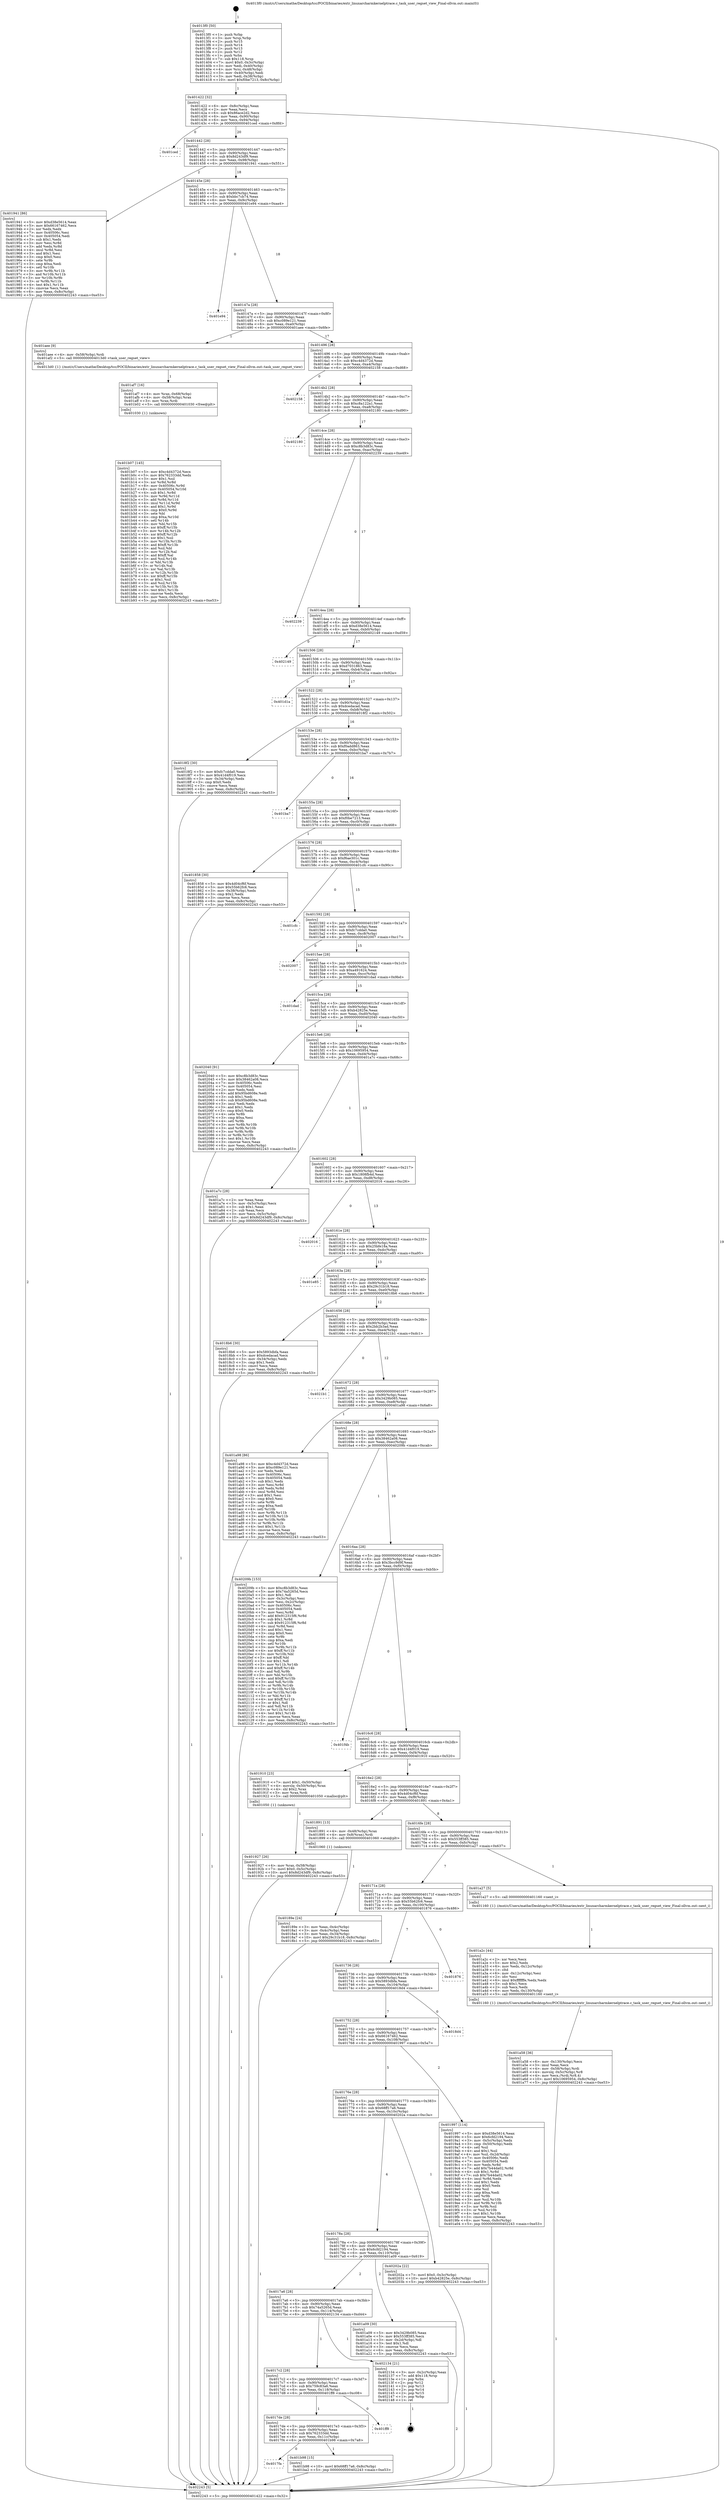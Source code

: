 digraph "0x4013f0" {
  label = "0x4013f0 (/mnt/c/Users/mathe/Desktop/tcc/POCII/binaries/extr_linuxarcharmkernelptrace.c_task_user_regset_view_Final-ollvm.out::main(0))"
  labelloc = "t"
  node[shape=record]

  Entry [label="",width=0.3,height=0.3,shape=circle,fillcolor=black,style=filled]
  "0x401422" [label="{
     0x401422 [32]\l
     | [instrs]\l
     &nbsp;&nbsp;0x401422 \<+6\>: mov -0x8c(%rbp),%eax\l
     &nbsp;&nbsp;0x401428 \<+2\>: mov %eax,%ecx\l
     &nbsp;&nbsp;0x40142a \<+6\>: sub $0x86ace2d2,%ecx\l
     &nbsp;&nbsp;0x401430 \<+6\>: mov %eax,-0x90(%rbp)\l
     &nbsp;&nbsp;0x401436 \<+6\>: mov %ecx,-0x94(%rbp)\l
     &nbsp;&nbsp;0x40143c \<+6\>: je 0000000000401ced \<main+0x8fd\>\l
  }"]
  "0x401ced" [label="{
     0x401ced\l
  }", style=dashed]
  "0x401442" [label="{
     0x401442 [28]\l
     | [instrs]\l
     &nbsp;&nbsp;0x401442 \<+5\>: jmp 0000000000401447 \<main+0x57\>\l
     &nbsp;&nbsp;0x401447 \<+6\>: mov -0x90(%rbp),%eax\l
     &nbsp;&nbsp;0x40144d \<+5\>: sub $0x8d243df9,%eax\l
     &nbsp;&nbsp;0x401452 \<+6\>: mov %eax,-0x98(%rbp)\l
     &nbsp;&nbsp;0x401458 \<+6\>: je 0000000000401941 \<main+0x551\>\l
  }"]
  Exit [label="",width=0.3,height=0.3,shape=circle,fillcolor=black,style=filled,peripheries=2]
  "0x401941" [label="{
     0x401941 [86]\l
     | [instrs]\l
     &nbsp;&nbsp;0x401941 \<+5\>: mov $0xd38e5614,%eax\l
     &nbsp;&nbsp;0x401946 \<+5\>: mov $0x66167462,%ecx\l
     &nbsp;&nbsp;0x40194b \<+2\>: xor %edx,%edx\l
     &nbsp;&nbsp;0x40194d \<+7\>: mov 0x40506c,%esi\l
     &nbsp;&nbsp;0x401954 \<+7\>: mov 0x405054,%edi\l
     &nbsp;&nbsp;0x40195b \<+3\>: sub $0x1,%edx\l
     &nbsp;&nbsp;0x40195e \<+3\>: mov %esi,%r8d\l
     &nbsp;&nbsp;0x401961 \<+3\>: add %edx,%r8d\l
     &nbsp;&nbsp;0x401964 \<+4\>: imul %r8d,%esi\l
     &nbsp;&nbsp;0x401968 \<+3\>: and $0x1,%esi\l
     &nbsp;&nbsp;0x40196b \<+3\>: cmp $0x0,%esi\l
     &nbsp;&nbsp;0x40196e \<+4\>: sete %r9b\l
     &nbsp;&nbsp;0x401972 \<+3\>: cmp $0xa,%edi\l
     &nbsp;&nbsp;0x401975 \<+4\>: setl %r10b\l
     &nbsp;&nbsp;0x401979 \<+3\>: mov %r9b,%r11b\l
     &nbsp;&nbsp;0x40197c \<+3\>: and %r10b,%r11b\l
     &nbsp;&nbsp;0x40197f \<+3\>: xor %r10b,%r9b\l
     &nbsp;&nbsp;0x401982 \<+3\>: or %r9b,%r11b\l
     &nbsp;&nbsp;0x401985 \<+4\>: test $0x1,%r11b\l
     &nbsp;&nbsp;0x401989 \<+3\>: cmovne %ecx,%eax\l
     &nbsp;&nbsp;0x40198c \<+6\>: mov %eax,-0x8c(%rbp)\l
     &nbsp;&nbsp;0x401992 \<+5\>: jmp 0000000000402243 \<main+0xe53\>\l
  }"]
  "0x40145e" [label="{
     0x40145e [28]\l
     | [instrs]\l
     &nbsp;&nbsp;0x40145e \<+5\>: jmp 0000000000401463 \<main+0x73\>\l
     &nbsp;&nbsp;0x401463 \<+6\>: mov -0x90(%rbp),%eax\l
     &nbsp;&nbsp;0x401469 \<+5\>: sub $0xbbc7cb74,%eax\l
     &nbsp;&nbsp;0x40146e \<+6\>: mov %eax,-0x9c(%rbp)\l
     &nbsp;&nbsp;0x401474 \<+6\>: je 0000000000401e94 \<main+0xaa4\>\l
  }"]
  "0x4017fa" [label="{
     0x4017fa\l
  }", style=dashed]
  "0x401e94" [label="{
     0x401e94\l
  }", style=dashed]
  "0x40147a" [label="{
     0x40147a [28]\l
     | [instrs]\l
     &nbsp;&nbsp;0x40147a \<+5\>: jmp 000000000040147f \<main+0x8f\>\l
     &nbsp;&nbsp;0x40147f \<+6\>: mov -0x90(%rbp),%eax\l
     &nbsp;&nbsp;0x401485 \<+5\>: sub $0xc089e121,%eax\l
     &nbsp;&nbsp;0x40148a \<+6\>: mov %eax,-0xa0(%rbp)\l
     &nbsp;&nbsp;0x401490 \<+6\>: je 0000000000401aee \<main+0x6fe\>\l
  }"]
  "0x401b98" [label="{
     0x401b98 [15]\l
     | [instrs]\l
     &nbsp;&nbsp;0x401b98 \<+10\>: movl $0x68ff17a6,-0x8c(%rbp)\l
     &nbsp;&nbsp;0x401ba2 \<+5\>: jmp 0000000000402243 \<main+0xe53\>\l
  }"]
  "0x401aee" [label="{
     0x401aee [9]\l
     | [instrs]\l
     &nbsp;&nbsp;0x401aee \<+4\>: mov -0x58(%rbp),%rdi\l
     &nbsp;&nbsp;0x401af2 \<+5\>: call 00000000004013d0 \<task_user_regset_view\>\l
     | [calls]\l
     &nbsp;&nbsp;0x4013d0 \{1\} (/mnt/c/Users/mathe/Desktop/tcc/POCII/binaries/extr_linuxarcharmkernelptrace.c_task_user_regset_view_Final-ollvm.out::task_user_regset_view)\l
  }"]
  "0x401496" [label="{
     0x401496 [28]\l
     | [instrs]\l
     &nbsp;&nbsp;0x401496 \<+5\>: jmp 000000000040149b \<main+0xab\>\l
     &nbsp;&nbsp;0x40149b \<+6\>: mov -0x90(%rbp),%eax\l
     &nbsp;&nbsp;0x4014a1 \<+5\>: sub $0xc4d4372d,%eax\l
     &nbsp;&nbsp;0x4014a6 \<+6\>: mov %eax,-0xa4(%rbp)\l
     &nbsp;&nbsp;0x4014ac \<+6\>: je 0000000000402158 \<main+0xd68\>\l
  }"]
  "0x4017de" [label="{
     0x4017de [28]\l
     | [instrs]\l
     &nbsp;&nbsp;0x4017de \<+5\>: jmp 00000000004017e3 \<main+0x3f3\>\l
     &nbsp;&nbsp;0x4017e3 \<+6\>: mov -0x90(%rbp),%eax\l
     &nbsp;&nbsp;0x4017e9 \<+5\>: sub $0x762333dd,%eax\l
     &nbsp;&nbsp;0x4017ee \<+6\>: mov %eax,-0x11c(%rbp)\l
     &nbsp;&nbsp;0x4017f4 \<+6\>: je 0000000000401b98 \<main+0x7a8\>\l
  }"]
  "0x402158" [label="{
     0x402158\l
  }", style=dashed]
  "0x4014b2" [label="{
     0x4014b2 [28]\l
     | [instrs]\l
     &nbsp;&nbsp;0x4014b2 \<+5\>: jmp 00000000004014b7 \<main+0xc7\>\l
     &nbsp;&nbsp;0x4014b7 \<+6\>: mov -0x90(%rbp),%eax\l
     &nbsp;&nbsp;0x4014bd \<+5\>: sub $0xc8a122a1,%eax\l
     &nbsp;&nbsp;0x4014c2 \<+6\>: mov %eax,-0xa8(%rbp)\l
     &nbsp;&nbsp;0x4014c8 \<+6\>: je 0000000000402180 \<main+0xd90\>\l
  }"]
  "0x401ff8" [label="{
     0x401ff8\l
  }", style=dashed]
  "0x402180" [label="{
     0x402180\l
  }", style=dashed]
  "0x4014ce" [label="{
     0x4014ce [28]\l
     | [instrs]\l
     &nbsp;&nbsp;0x4014ce \<+5\>: jmp 00000000004014d3 \<main+0xe3\>\l
     &nbsp;&nbsp;0x4014d3 \<+6\>: mov -0x90(%rbp),%eax\l
     &nbsp;&nbsp;0x4014d9 \<+5\>: sub $0xc8b3d83c,%eax\l
     &nbsp;&nbsp;0x4014de \<+6\>: mov %eax,-0xac(%rbp)\l
     &nbsp;&nbsp;0x4014e4 \<+6\>: je 0000000000402239 \<main+0xe49\>\l
  }"]
  "0x4017c2" [label="{
     0x4017c2 [28]\l
     | [instrs]\l
     &nbsp;&nbsp;0x4017c2 \<+5\>: jmp 00000000004017c7 \<main+0x3d7\>\l
     &nbsp;&nbsp;0x4017c7 \<+6\>: mov -0x90(%rbp),%eax\l
     &nbsp;&nbsp;0x4017cd \<+5\>: sub $0x759c83a6,%eax\l
     &nbsp;&nbsp;0x4017d2 \<+6\>: mov %eax,-0x118(%rbp)\l
     &nbsp;&nbsp;0x4017d8 \<+6\>: je 0000000000401ff8 \<main+0xc08\>\l
  }"]
  "0x402239" [label="{
     0x402239\l
  }", style=dashed]
  "0x4014ea" [label="{
     0x4014ea [28]\l
     | [instrs]\l
     &nbsp;&nbsp;0x4014ea \<+5\>: jmp 00000000004014ef \<main+0xff\>\l
     &nbsp;&nbsp;0x4014ef \<+6\>: mov -0x90(%rbp),%eax\l
     &nbsp;&nbsp;0x4014f5 \<+5\>: sub $0xd38e5614,%eax\l
     &nbsp;&nbsp;0x4014fa \<+6\>: mov %eax,-0xb0(%rbp)\l
     &nbsp;&nbsp;0x401500 \<+6\>: je 0000000000402149 \<main+0xd59\>\l
  }"]
  "0x402134" [label="{
     0x402134 [21]\l
     | [instrs]\l
     &nbsp;&nbsp;0x402134 \<+3\>: mov -0x2c(%rbp),%eax\l
     &nbsp;&nbsp;0x402137 \<+7\>: add $0x118,%rsp\l
     &nbsp;&nbsp;0x40213e \<+1\>: pop %rbx\l
     &nbsp;&nbsp;0x40213f \<+2\>: pop %r12\l
     &nbsp;&nbsp;0x402141 \<+2\>: pop %r13\l
     &nbsp;&nbsp;0x402143 \<+2\>: pop %r14\l
     &nbsp;&nbsp;0x402145 \<+2\>: pop %r15\l
     &nbsp;&nbsp;0x402147 \<+1\>: pop %rbp\l
     &nbsp;&nbsp;0x402148 \<+1\>: ret\l
  }"]
  "0x402149" [label="{
     0x402149\l
  }", style=dashed]
  "0x401506" [label="{
     0x401506 [28]\l
     | [instrs]\l
     &nbsp;&nbsp;0x401506 \<+5\>: jmp 000000000040150b \<main+0x11b\>\l
     &nbsp;&nbsp;0x40150b \<+6\>: mov -0x90(%rbp),%eax\l
     &nbsp;&nbsp;0x401511 \<+5\>: sub $0xd7031863,%eax\l
     &nbsp;&nbsp;0x401516 \<+6\>: mov %eax,-0xb4(%rbp)\l
     &nbsp;&nbsp;0x40151c \<+6\>: je 0000000000401d1a \<main+0x92a\>\l
  }"]
  "0x401b07" [label="{
     0x401b07 [145]\l
     | [instrs]\l
     &nbsp;&nbsp;0x401b07 \<+5\>: mov $0xc4d4372d,%ecx\l
     &nbsp;&nbsp;0x401b0c \<+5\>: mov $0x762333dd,%edx\l
     &nbsp;&nbsp;0x401b11 \<+3\>: mov $0x1,%sil\l
     &nbsp;&nbsp;0x401b14 \<+3\>: xor %r8d,%r8d\l
     &nbsp;&nbsp;0x401b17 \<+8\>: mov 0x40506c,%r9d\l
     &nbsp;&nbsp;0x401b1f \<+8\>: mov 0x405054,%r10d\l
     &nbsp;&nbsp;0x401b27 \<+4\>: sub $0x1,%r8d\l
     &nbsp;&nbsp;0x401b2b \<+3\>: mov %r9d,%r11d\l
     &nbsp;&nbsp;0x401b2e \<+3\>: add %r8d,%r11d\l
     &nbsp;&nbsp;0x401b31 \<+4\>: imul %r11d,%r9d\l
     &nbsp;&nbsp;0x401b35 \<+4\>: and $0x1,%r9d\l
     &nbsp;&nbsp;0x401b39 \<+4\>: cmp $0x0,%r9d\l
     &nbsp;&nbsp;0x401b3d \<+3\>: sete %bl\l
     &nbsp;&nbsp;0x401b40 \<+4\>: cmp $0xa,%r10d\l
     &nbsp;&nbsp;0x401b44 \<+4\>: setl %r14b\l
     &nbsp;&nbsp;0x401b48 \<+3\>: mov %bl,%r15b\l
     &nbsp;&nbsp;0x401b4b \<+4\>: xor $0xff,%r15b\l
     &nbsp;&nbsp;0x401b4f \<+3\>: mov %r14b,%r12b\l
     &nbsp;&nbsp;0x401b52 \<+4\>: xor $0xff,%r12b\l
     &nbsp;&nbsp;0x401b56 \<+4\>: xor $0x1,%sil\l
     &nbsp;&nbsp;0x401b5a \<+3\>: mov %r15b,%r13b\l
     &nbsp;&nbsp;0x401b5d \<+4\>: and $0xff,%r13b\l
     &nbsp;&nbsp;0x401b61 \<+3\>: and %sil,%bl\l
     &nbsp;&nbsp;0x401b64 \<+3\>: mov %r12b,%al\l
     &nbsp;&nbsp;0x401b67 \<+2\>: and $0xff,%al\l
     &nbsp;&nbsp;0x401b69 \<+3\>: and %sil,%r14b\l
     &nbsp;&nbsp;0x401b6c \<+3\>: or %bl,%r13b\l
     &nbsp;&nbsp;0x401b6f \<+3\>: or %r14b,%al\l
     &nbsp;&nbsp;0x401b72 \<+3\>: xor %al,%r13b\l
     &nbsp;&nbsp;0x401b75 \<+3\>: or %r12b,%r15b\l
     &nbsp;&nbsp;0x401b78 \<+4\>: xor $0xff,%r15b\l
     &nbsp;&nbsp;0x401b7c \<+4\>: or $0x1,%sil\l
     &nbsp;&nbsp;0x401b80 \<+3\>: and %sil,%r15b\l
     &nbsp;&nbsp;0x401b83 \<+3\>: or %r15b,%r13b\l
     &nbsp;&nbsp;0x401b86 \<+4\>: test $0x1,%r13b\l
     &nbsp;&nbsp;0x401b8a \<+3\>: cmovne %edx,%ecx\l
     &nbsp;&nbsp;0x401b8d \<+6\>: mov %ecx,-0x8c(%rbp)\l
     &nbsp;&nbsp;0x401b93 \<+5\>: jmp 0000000000402243 \<main+0xe53\>\l
  }"]
  "0x401d1a" [label="{
     0x401d1a\l
  }", style=dashed]
  "0x401522" [label="{
     0x401522 [28]\l
     | [instrs]\l
     &nbsp;&nbsp;0x401522 \<+5\>: jmp 0000000000401527 \<main+0x137\>\l
     &nbsp;&nbsp;0x401527 \<+6\>: mov -0x90(%rbp),%eax\l
     &nbsp;&nbsp;0x40152d \<+5\>: sub $0xdcedacad,%eax\l
     &nbsp;&nbsp;0x401532 \<+6\>: mov %eax,-0xb8(%rbp)\l
     &nbsp;&nbsp;0x401538 \<+6\>: je 00000000004018f2 \<main+0x502\>\l
  }"]
  "0x401af7" [label="{
     0x401af7 [16]\l
     | [instrs]\l
     &nbsp;&nbsp;0x401af7 \<+4\>: mov %rax,-0x68(%rbp)\l
     &nbsp;&nbsp;0x401afb \<+4\>: mov -0x58(%rbp),%rax\l
     &nbsp;&nbsp;0x401aff \<+3\>: mov %rax,%rdi\l
     &nbsp;&nbsp;0x401b02 \<+5\>: call 0000000000401030 \<free@plt\>\l
     | [calls]\l
     &nbsp;&nbsp;0x401030 \{1\} (unknown)\l
  }"]
  "0x4018f2" [label="{
     0x4018f2 [30]\l
     | [instrs]\l
     &nbsp;&nbsp;0x4018f2 \<+5\>: mov $0xfc7cdda0,%eax\l
     &nbsp;&nbsp;0x4018f7 \<+5\>: mov $0x41d4f019,%ecx\l
     &nbsp;&nbsp;0x4018fc \<+3\>: mov -0x34(%rbp),%edx\l
     &nbsp;&nbsp;0x4018ff \<+3\>: cmp $0x0,%edx\l
     &nbsp;&nbsp;0x401902 \<+3\>: cmove %ecx,%eax\l
     &nbsp;&nbsp;0x401905 \<+6\>: mov %eax,-0x8c(%rbp)\l
     &nbsp;&nbsp;0x40190b \<+5\>: jmp 0000000000402243 \<main+0xe53\>\l
  }"]
  "0x40153e" [label="{
     0x40153e [28]\l
     | [instrs]\l
     &nbsp;&nbsp;0x40153e \<+5\>: jmp 0000000000401543 \<main+0x153\>\l
     &nbsp;&nbsp;0x401543 \<+6\>: mov -0x90(%rbp),%eax\l
     &nbsp;&nbsp;0x401549 \<+5\>: sub $0xf0add863,%eax\l
     &nbsp;&nbsp;0x40154e \<+6\>: mov %eax,-0xbc(%rbp)\l
     &nbsp;&nbsp;0x401554 \<+6\>: je 0000000000401ba7 \<main+0x7b7\>\l
  }"]
  "0x401a58" [label="{
     0x401a58 [36]\l
     | [instrs]\l
     &nbsp;&nbsp;0x401a58 \<+6\>: mov -0x130(%rbp),%ecx\l
     &nbsp;&nbsp;0x401a5e \<+3\>: imul %eax,%ecx\l
     &nbsp;&nbsp;0x401a61 \<+4\>: mov -0x58(%rbp),%rdi\l
     &nbsp;&nbsp;0x401a65 \<+4\>: movslq -0x5c(%rbp),%r8\l
     &nbsp;&nbsp;0x401a69 \<+4\>: mov %ecx,(%rdi,%r8,4)\l
     &nbsp;&nbsp;0x401a6d \<+10\>: movl $0x10695954,-0x8c(%rbp)\l
     &nbsp;&nbsp;0x401a77 \<+5\>: jmp 0000000000402243 \<main+0xe53\>\l
  }"]
  "0x401ba7" [label="{
     0x401ba7\l
  }", style=dashed]
  "0x40155a" [label="{
     0x40155a [28]\l
     | [instrs]\l
     &nbsp;&nbsp;0x40155a \<+5\>: jmp 000000000040155f \<main+0x16f\>\l
     &nbsp;&nbsp;0x40155f \<+6\>: mov -0x90(%rbp),%eax\l
     &nbsp;&nbsp;0x401565 \<+5\>: sub $0xf0be7213,%eax\l
     &nbsp;&nbsp;0x40156a \<+6\>: mov %eax,-0xc0(%rbp)\l
     &nbsp;&nbsp;0x401570 \<+6\>: je 0000000000401858 \<main+0x468\>\l
  }"]
  "0x401a2c" [label="{
     0x401a2c [44]\l
     | [instrs]\l
     &nbsp;&nbsp;0x401a2c \<+2\>: xor %ecx,%ecx\l
     &nbsp;&nbsp;0x401a2e \<+5\>: mov $0x2,%edx\l
     &nbsp;&nbsp;0x401a33 \<+6\>: mov %edx,-0x12c(%rbp)\l
     &nbsp;&nbsp;0x401a39 \<+1\>: cltd\l
     &nbsp;&nbsp;0x401a3a \<+6\>: mov -0x12c(%rbp),%esi\l
     &nbsp;&nbsp;0x401a40 \<+2\>: idiv %esi\l
     &nbsp;&nbsp;0x401a42 \<+6\>: imul $0xfffffffe,%edx,%edx\l
     &nbsp;&nbsp;0x401a48 \<+3\>: sub $0x1,%ecx\l
     &nbsp;&nbsp;0x401a4b \<+2\>: sub %ecx,%edx\l
     &nbsp;&nbsp;0x401a4d \<+6\>: mov %edx,-0x130(%rbp)\l
     &nbsp;&nbsp;0x401a53 \<+5\>: call 0000000000401160 \<next_i\>\l
     | [calls]\l
     &nbsp;&nbsp;0x401160 \{1\} (/mnt/c/Users/mathe/Desktop/tcc/POCII/binaries/extr_linuxarcharmkernelptrace.c_task_user_regset_view_Final-ollvm.out::next_i)\l
  }"]
  "0x401858" [label="{
     0x401858 [30]\l
     | [instrs]\l
     &nbsp;&nbsp;0x401858 \<+5\>: mov $0x4d04cf6f,%eax\l
     &nbsp;&nbsp;0x40185d \<+5\>: mov $0x55b62fc6,%ecx\l
     &nbsp;&nbsp;0x401862 \<+3\>: mov -0x38(%rbp),%edx\l
     &nbsp;&nbsp;0x401865 \<+3\>: cmp $0x2,%edx\l
     &nbsp;&nbsp;0x401868 \<+3\>: cmovne %ecx,%eax\l
     &nbsp;&nbsp;0x40186b \<+6\>: mov %eax,-0x8c(%rbp)\l
     &nbsp;&nbsp;0x401871 \<+5\>: jmp 0000000000402243 \<main+0xe53\>\l
  }"]
  "0x401576" [label="{
     0x401576 [28]\l
     | [instrs]\l
     &nbsp;&nbsp;0x401576 \<+5\>: jmp 000000000040157b \<main+0x18b\>\l
     &nbsp;&nbsp;0x40157b \<+6\>: mov -0x90(%rbp),%eax\l
     &nbsp;&nbsp;0x401581 \<+5\>: sub $0xf6ae301c,%eax\l
     &nbsp;&nbsp;0x401586 \<+6\>: mov %eax,-0xc4(%rbp)\l
     &nbsp;&nbsp;0x40158c \<+6\>: je 0000000000401cfc \<main+0x90c\>\l
  }"]
  "0x402243" [label="{
     0x402243 [5]\l
     | [instrs]\l
     &nbsp;&nbsp;0x402243 \<+5\>: jmp 0000000000401422 \<main+0x32\>\l
  }"]
  "0x4013f0" [label="{
     0x4013f0 [50]\l
     | [instrs]\l
     &nbsp;&nbsp;0x4013f0 \<+1\>: push %rbp\l
     &nbsp;&nbsp;0x4013f1 \<+3\>: mov %rsp,%rbp\l
     &nbsp;&nbsp;0x4013f4 \<+2\>: push %r15\l
     &nbsp;&nbsp;0x4013f6 \<+2\>: push %r14\l
     &nbsp;&nbsp;0x4013f8 \<+2\>: push %r13\l
     &nbsp;&nbsp;0x4013fa \<+2\>: push %r12\l
     &nbsp;&nbsp;0x4013fc \<+1\>: push %rbx\l
     &nbsp;&nbsp;0x4013fd \<+7\>: sub $0x118,%rsp\l
     &nbsp;&nbsp;0x401404 \<+7\>: movl $0x0,-0x3c(%rbp)\l
     &nbsp;&nbsp;0x40140b \<+3\>: mov %edi,-0x40(%rbp)\l
     &nbsp;&nbsp;0x40140e \<+4\>: mov %rsi,-0x48(%rbp)\l
     &nbsp;&nbsp;0x401412 \<+3\>: mov -0x40(%rbp),%edi\l
     &nbsp;&nbsp;0x401415 \<+3\>: mov %edi,-0x38(%rbp)\l
     &nbsp;&nbsp;0x401418 \<+10\>: movl $0xf0be7213,-0x8c(%rbp)\l
  }"]
  "0x4017a6" [label="{
     0x4017a6 [28]\l
     | [instrs]\l
     &nbsp;&nbsp;0x4017a6 \<+5\>: jmp 00000000004017ab \<main+0x3bb\>\l
     &nbsp;&nbsp;0x4017ab \<+6\>: mov -0x90(%rbp),%eax\l
     &nbsp;&nbsp;0x4017b1 \<+5\>: sub $0x74a5265d,%eax\l
     &nbsp;&nbsp;0x4017b6 \<+6\>: mov %eax,-0x114(%rbp)\l
     &nbsp;&nbsp;0x4017bc \<+6\>: je 0000000000402134 \<main+0xd44\>\l
  }"]
  "0x401cfc" [label="{
     0x401cfc\l
  }", style=dashed]
  "0x401592" [label="{
     0x401592 [28]\l
     | [instrs]\l
     &nbsp;&nbsp;0x401592 \<+5\>: jmp 0000000000401597 \<main+0x1a7\>\l
     &nbsp;&nbsp;0x401597 \<+6\>: mov -0x90(%rbp),%eax\l
     &nbsp;&nbsp;0x40159d \<+5\>: sub $0xfc7cdda0,%eax\l
     &nbsp;&nbsp;0x4015a2 \<+6\>: mov %eax,-0xc8(%rbp)\l
     &nbsp;&nbsp;0x4015a8 \<+6\>: je 0000000000402007 \<main+0xc17\>\l
  }"]
  "0x401a09" [label="{
     0x401a09 [30]\l
     | [instrs]\l
     &nbsp;&nbsp;0x401a09 \<+5\>: mov $0x3429b085,%eax\l
     &nbsp;&nbsp;0x401a0e \<+5\>: mov $0x553ff385,%ecx\l
     &nbsp;&nbsp;0x401a13 \<+3\>: mov -0x2d(%rbp),%dl\l
     &nbsp;&nbsp;0x401a16 \<+3\>: test $0x1,%dl\l
     &nbsp;&nbsp;0x401a19 \<+3\>: cmovne %ecx,%eax\l
     &nbsp;&nbsp;0x401a1c \<+6\>: mov %eax,-0x8c(%rbp)\l
     &nbsp;&nbsp;0x401a22 \<+5\>: jmp 0000000000402243 \<main+0xe53\>\l
  }"]
  "0x402007" [label="{
     0x402007\l
  }", style=dashed]
  "0x4015ae" [label="{
     0x4015ae [28]\l
     | [instrs]\l
     &nbsp;&nbsp;0x4015ae \<+5\>: jmp 00000000004015b3 \<main+0x1c3\>\l
     &nbsp;&nbsp;0x4015b3 \<+6\>: mov -0x90(%rbp),%eax\l
     &nbsp;&nbsp;0x4015b9 \<+5\>: sub $0xa491624,%eax\l
     &nbsp;&nbsp;0x4015be \<+6\>: mov %eax,-0xcc(%rbp)\l
     &nbsp;&nbsp;0x4015c4 \<+6\>: je 0000000000401dad \<main+0x9bd\>\l
  }"]
  "0x40178a" [label="{
     0x40178a [28]\l
     | [instrs]\l
     &nbsp;&nbsp;0x40178a \<+5\>: jmp 000000000040178f \<main+0x39f\>\l
     &nbsp;&nbsp;0x40178f \<+6\>: mov -0x90(%rbp),%eax\l
     &nbsp;&nbsp;0x401795 \<+5\>: sub $0x6cfd2194,%eax\l
     &nbsp;&nbsp;0x40179a \<+6\>: mov %eax,-0x110(%rbp)\l
     &nbsp;&nbsp;0x4017a0 \<+6\>: je 0000000000401a09 \<main+0x619\>\l
  }"]
  "0x401dad" [label="{
     0x401dad\l
  }", style=dashed]
  "0x4015ca" [label="{
     0x4015ca [28]\l
     | [instrs]\l
     &nbsp;&nbsp;0x4015ca \<+5\>: jmp 00000000004015cf \<main+0x1df\>\l
     &nbsp;&nbsp;0x4015cf \<+6\>: mov -0x90(%rbp),%eax\l
     &nbsp;&nbsp;0x4015d5 \<+5\>: sub $0xb42825e,%eax\l
     &nbsp;&nbsp;0x4015da \<+6\>: mov %eax,-0xd0(%rbp)\l
     &nbsp;&nbsp;0x4015e0 \<+6\>: je 0000000000402040 \<main+0xc50\>\l
  }"]
  "0x40202a" [label="{
     0x40202a [22]\l
     | [instrs]\l
     &nbsp;&nbsp;0x40202a \<+7\>: movl $0x0,-0x3c(%rbp)\l
     &nbsp;&nbsp;0x402031 \<+10\>: movl $0xb42825e,-0x8c(%rbp)\l
     &nbsp;&nbsp;0x40203b \<+5\>: jmp 0000000000402243 \<main+0xe53\>\l
  }"]
  "0x402040" [label="{
     0x402040 [91]\l
     | [instrs]\l
     &nbsp;&nbsp;0x402040 \<+5\>: mov $0xc8b3d83c,%eax\l
     &nbsp;&nbsp;0x402045 \<+5\>: mov $0x38462a08,%ecx\l
     &nbsp;&nbsp;0x40204a \<+7\>: mov 0x40506c,%edx\l
     &nbsp;&nbsp;0x402051 \<+7\>: mov 0x405054,%esi\l
     &nbsp;&nbsp;0x402058 \<+2\>: mov %edx,%edi\l
     &nbsp;&nbsp;0x40205a \<+6\>: add $0x95bd608e,%edi\l
     &nbsp;&nbsp;0x402060 \<+3\>: sub $0x1,%edi\l
     &nbsp;&nbsp;0x402063 \<+6\>: sub $0x95bd608e,%edi\l
     &nbsp;&nbsp;0x402069 \<+3\>: imul %edi,%edx\l
     &nbsp;&nbsp;0x40206c \<+3\>: and $0x1,%edx\l
     &nbsp;&nbsp;0x40206f \<+3\>: cmp $0x0,%edx\l
     &nbsp;&nbsp;0x402072 \<+4\>: sete %r8b\l
     &nbsp;&nbsp;0x402076 \<+3\>: cmp $0xa,%esi\l
     &nbsp;&nbsp;0x402079 \<+4\>: setl %r9b\l
     &nbsp;&nbsp;0x40207d \<+3\>: mov %r8b,%r10b\l
     &nbsp;&nbsp;0x402080 \<+3\>: and %r9b,%r10b\l
     &nbsp;&nbsp;0x402083 \<+3\>: xor %r9b,%r8b\l
     &nbsp;&nbsp;0x402086 \<+3\>: or %r8b,%r10b\l
     &nbsp;&nbsp;0x402089 \<+4\>: test $0x1,%r10b\l
     &nbsp;&nbsp;0x40208d \<+3\>: cmovne %ecx,%eax\l
     &nbsp;&nbsp;0x402090 \<+6\>: mov %eax,-0x8c(%rbp)\l
     &nbsp;&nbsp;0x402096 \<+5\>: jmp 0000000000402243 \<main+0xe53\>\l
  }"]
  "0x4015e6" [label="{
     0x4015e6 [28]\l
     | [instrs]\l
     &nbsp;&nbsp;0x4015e6 \<+5\>: jmp 00000000004015eb \<main+0x1fb\>\l
     &nbsp;&nbsp;0x4015eb \<+6\>: mov -0x90(%rbp),%eax\l
     &nbsp;&nbsp;0x4015f1 \<+5\>: sub $0x10695954,%eax\l
     &nbsp;&nbsp;0x4015f6 \<+6\>: mov %eax,-0xd4(%rbp)\l
     &nbsp;&nbsp;0x4015fc \<+6\>: je 0000000000401a7c \<main+0x68c\>\l
  }"]
  "0x40176e" [label="{
     0x40176e [28]\l
     | [instrs]\l
     &nbsp;&nbsp;0x40176e \<+5\>: jmp 0000000000401773 \<main+0x383\>\l
     &nbsp;&nbsp;0x401773 \<+6\>: mov -0x90(%rbp),%eax\l
     &nbsp;&nbsp;0x401779 \<+5\>: sub $0x68ff17a6,%eax\l
     &nbsp;&nbsp;0x40177e \<+6\>: mov %eax,-0x10c(%rbp)\l
     &nbsp;&nbsp;0x401784 \<+6\>: je 000000000040202a \<main+0xc3a\>\l
  }"]
  "0x401a7c" [label="{
     0x401a7c [28]\l
     | [instrs]\l
     &nbsp;&nbsp;0x401a7c \<+2\>: xor %eax,%eax\l
     &nbsp;&nbsp;0x401a7e \<+3\>: mov -0x5c(%rbp),%ecx\l
     &nbsp;&nbsp;0x401a81 \<+3\>: sub $0x1,%eax\l
     &nbsp;&nbsp;0x401a84 \<+2\>: sub %eax,%ecx\l
     &nbsp;&nbsp;0x401a86 \<+3\>: mov %ecx,-0x5c(%rbp)\l
     &nbsp;&nbsp;0x401a89 \<+10\>: movl $0x8d243df9,-0x8c(%rbp)\l
     &nbsp;&nbsp;0x401a93 \<+5\>: jmp 0000000000402243 \<main+0xe53\>\l
  }"]
  "0x401602" [label="{
     0x401602 [28]\l
     | [instrs]\l
     &nbsp;&nbsp;0x401602 \<+5\>: jmp 0000000000401607 \<main+0x217\>\l
     &nbsp;&nbsp;0x401607 \<+6\>: mov -0x90(%rbp),%eax\l
     &nbsp;&nbsp;0x40160d \<+5\>: sub $0x1808fb4d,%eax\l
     &nbsp;&nbsp;0x401612 \<+6\>: mov %eax,-0xd8(%rbp)\l
     &nbsp;&nbsp;0x401618 \<+6\>: je 0000000000402016 \<main+0xc26\>\l
  }"]
  "0x401997" [label="{
     0x401997 [114]\l
     | [instrs]\l
     &nbsp;&nbsp;0x401997 \<+5\>: mov $0xd38e5614,%eax\l
     &nbsp;&nbsp;0x40199c \<+5\>: mov $0x6cfd2194,%ecx\l
     &nbsp;&nbsp;0x4019a1 \<+3\>: mov -0x5c(%rbp),%edx\l
     &nbsp;&nbsp;0x4019a4 \<+3\>: cmp -0x50(%rbp),%edx\l
     &nbsp;&nbsp;0x4019a7 \<+4\>: setl %sil\l
     &nbsp;&nbsp;0x4019ab \<+4\>: and $0x1,%sil\l
     &nbsp;&nbsp;0x4019af \<+4\>: mov %sil,-0x2d(%rbp)\l
     &nbsp;&nbsp;0x4019b3 \<+7\>: mov 0x40506c,%edx\l
     &nbsp;&nbsp;0x4019ba \<+7\>: mov 0x405054,%edi\l
     &nbsp;&nbsp;0x4019c1 \<+3\>: mov %edx,%r8d\l
     &nbsp;&nbsp;0x4019c4 \<+7\>: add $0x7b44da02,%r8d\l
     &nbsp;&nbsp;0x4019cb \<+4\>: sub $0x1,%r8d\l
     &nbsp;&nbsp;0x4019cf \<+7\>: sub $0x7b44da02,%r8d\l
     &nbsp;&nbsp;0x4019d6 \<+4\>: imul %r8d,%edx\l
     &nbsp;&nbsp;0x4019da \<+3\>: and $0x1,%edx\l
     &nbsp;&nbsp;0x4019dd \<+3\>: cmp $0x0,%edx\l
     &nbsp;&nbsp;0x4019e0 \<+4\>: sete %sil\l
     &nbsp;&nbsp;0x4019e4 \<+3\>: cmp $0xa,%edi\l
     &nbsp;&nbsp;0x4019e7 \<+4\>: setl %r9b\l
     &nbsp;&nbsp;0x4019eb \<+3\>: mov %sil,%r10b\l
     &nbsp;&nbsp;0x4019ee \<+3\>: and %r9b,%r10b\l
     &nbsp;&nbsp;0x4019f1 \<+3\>: xor %r9b,%sil\l
     &nbsp;&nbsp;0x4019f4 \<+3\>: or %sil,%r10b\l
     &nbsp;&nbsp;0x4019f7 \<+4\>: test $0x1,%r10b\l
     &nbsp;&nbsp;0x4019fb \<+3\>: cmovne %ecx,%eax\l
     &nbsp;&nbsp;0x4019fe \<+6\>: mov %eax,-0x8c(%rbp)\l
     &nbsp;&nbsp;0x401a04 \<+5\>: jmp 0000000000402243 \<main+0xe53\>\l
  }"]
  "0x402016" [label="{
     0x402016\l
  }", style=dashed]
  "0x40161e" [label="{
     0x40161e [28]\l
     | [instrs]\l
     &nbsp;&nbsp;0x40161e \<+5\>: jmp 0000000000401623 \<main+0x233\>\l
     &nbsp;&nbsp;0x401623 \<+6\>: mov -0x90(%rbp),%eax\l
     &nbsp;&nbsp;0x401629 \<+5\>: sub $0x25bfe18a,%eax\l
     &nbsp;&nbsp;0x40162e \<+6\>: mov %eax,-0xdc(%rbp)\l
     &nbsp;&nbsp;0x401634 \<+6\>: je 0000000000401e85 \<main+0xa95\>\l
  }"]
  "0x401752" [label="{
     0x401752 [28]\l
     | [instrs]\l
     &nbsp;&nbsp;0x401752 \<+5\>: jmp 0000000000401757 \<main+0x367\>\l
     &nbsp;&nbsp;0x401757 \<+6\>: mov -0x90(%rbp),%eax\l
     &nbsp;&nbsp;0x40175d \<+5\>: sub $0x66167462,%eax\l
     &nbsp;&nbsp;0x401762 \<+6\>: mov %eax,-0x108(%rbp)\l
     &nbsp;&nbsp;0x401768 \<+6\>: je 0000000000401997 \<main+0x5a7\>\l
  }"]
  "0x401e85" [label="{
     0x401e85\l
  }", style=dashed]
  "0x40163a" [label="{
     0x40163a [28]\l
     | [instrs]\l
     &nbsp;&nbsp;0x40163a \<+5\>: jmp 000000000040163f \<main+0x24f\>\l
     &nbsp;&nbsp;0x40163f \<+6\>: mov -0x90(%rbp),%eax\l
     &nbsp;&nbsp;0x401645 \<+5\>: sub $0x29c31b18,%eax\l
     &nbsp;&nbsp;0x40164a \<+6\>: mov %eax,-0xe0(%rbp)\l
     &nbsp;&nbsp;0x401650 \<+6\>: je 00000000004018b6 \<main+0x4c6\>\l
  }"]
  "0x4018d4" [label="{
     0x4018d4\l
  }", style=dashed]
  "0x4018b6" [label="{
     0x4018b6 [30]\l
     | [instrs]\l
     &nbsp;&nbsp;0x4018b6 \<+5\>: mov $0x5893dbfa,%eax\l
     &nbsp;&nbsp;0x4018bb \<+5\>: mov $0xdcedacad,%ecx\l
     &nbsp;&nbsp;0x4018c0 \<+3\>: mov -0x34(%rbp),%edx\l
     &nbsp;&nbsp;0x4018c3 \<+3\>: cmp $0x1,%edx\l
     &nbsp;&nbsp;0x4018c6 \<+3\>: cmovl %ecx,%eax\l
     &nbsp;&nbsp;0x4018c9 \<+6\>: mov %eax,-0x8c(%rbp)\l
     &nbsp;&nbsp;0x4018cf \<+5\>: jmp 0000000000402243 \<main+0xe53\>\l
  }"]
  "0x401656" [label="{
     0x401656 [28]\l
     | [instrs]\l
     &nbsp;&nbsp;0x401656 \<+5\>: jmp 000000000040165b \<main+0x26b\>\l
     &nbsp;&nbsp;0x40165b \<+6\>: mov -0x90(%rbp),%eax\l
     &nbsp;&nbsp;0x401661 \<+5\>: sub $0x2bb2b3ad,%eax\l
     &nbsp;&nbsp;0x401666 \<+6\>: mov %eax,-0xe4(%rbp)\l
     &nbsp;&nbsp;0x40166c \<+6\>: je 00000000004021b1 \<main+0xdc1\>\l
  }"]
  "0x401736" [label="{
     0x401736 [28]\l
     | [instrs]\l
     &nbsp;&nbsp;0x401736 \<+5\>: jmp 000000000040173b \<main+0x34b\>\l
     &nbsp;&nbsp;0x40173b \<+6\>: mov -0x90(%rbp),%eax\l
     &nbsp;&nbsp;0x401741 \<+5\>: sub $0x5893dbfa,%eax\l
     &nbsp;&nbsp;0x401746 \<+6\>: mov %eax,-0x104(%rbp)\l
     &nbsp;&nbsp;0x40174c \<+6\>: je 00000000004018d4 \<main+0x4e4\>\l
  }"]
  "0x4021b1" [label="{
     0x4021b1\l
  }", style=dashed]
  "0x401672" [label="{
     0x401672 [28]\l
     | [instrs]\l
     &nbsp;&nbsp;0x401672 \<+5\>: jmp 0000000000401677 \<main+0x287\>\l
     &nbsp;&nbsp;0x401677 \<+6\>: mov -0x90(%rbp),%eax\l
     &nbsp;&nbsp;0x40167d \<+5\>: sub $0x3429b085,%eax\l
     &nbsp;&nbsp;0x401682 \<+6\>: mov %eax,-0xe8(%rbp)\l
     &nbsp;&nbsp;0x401688 \<+6\>: je 0000000000401a98 \<main+0x6a8\>\l
  }"]
  "0x401876" [label="{
     0x401876\l
  }", style=dashed]
  "0x401a98" [label="{
     0x401a98 [86]\l
     | [instrs]\l
     &nbsp;&nbsp;0x401a98 \<+5\>: mov $0xc4d4372d,%eax\l
     &nbsp;&nbsp;0x401a9d \<+5\>: mov $0xc089e121,%ecx\l
     &nbsp;&nbsp;0x401aa2 \<+2\>: xor %edx,%edx\l
     &nbsp;&nbsp;0x401aa4 \<+7\>: mov 0x40506c,%esi\l
     &nbsp;&nbsp;0x401aab \<+7\>: mov 0x405054,%edi\l
     &nbsp;&nbsp;0x401ab2 \<+3\>: sub $0x1,%edx\l
     &nbsp;&nbsp;0x401ab5 \<+3\>: mov %esi,%r8d\l
     &nbsp;&nbsp;0x401ab8 \<+3\>: add %edx,%r8d\l
     &nbsp;&nbsp;0x401abb \<+4\>: imul %r8d,%esi\l
     &nbsp;&nbsp;0x401abf \<+3\>: and $0x1,%esi\l
     &nbsp;&nbsp;0x401ac2 \<+3\>: cmp $0x0,%esi\l
     &nbsp;&nbsp;0x401ac5 \<+4\>: sete %r9b\l
     &nbsp;&nbsp;0x401ac9 \<+3\>: cmp $0xa,%edi\l
     &nbsp;&nbsp;0x401acc \<+4\>: setl %r10b\l
     &nbsp;&nbsp;0x401ad0 \<+3\>: mov %r9b,%r11b\l
     &nbsp;&nbsp;0x401ad3 \<+3\>: and %r10b,%r11b\l
     &nbsp;&nbsp;0x401ad6 \<+3\>: xor %r10b,%r9b\l
     &nbsp;&nbsp;0x401ad9 \<+3\>: or %r9b,%r11b\l
     &nbsp;&nbsp;0x401adc \<+4\>: test $0x1,%r11b\l
     &nbsp;&nbsp;0x401ae0 \<+3\>: cmovne %ecx,%eax\l
     &nbsp;&nbsp;0x401ae3 \<+6\>: mov %eax,-0x8c(%rbp)\l
     &nbsp;&nbsp;0x401ae9 \<+5\>: jmp 0000000000402243 \<main+0xe53\>\l
  }"]
  "0x40168e" [label="{
     0x40168e [28]\l
     | [instrs]\l
     &nbsp;&nbsp;0x40168e \<+5\>: jmp 0000000000401693 \<main+0x2a3\>\l
     &nbsp;&nbsp;0x401693 \<+6\>: mov -0x90(%rbp),%eax\l
     &nbsp;&nbsp;0x401699 \<+5\>: sub $0x38462a08,%eax\l
     &nbsp;&nbsp;0x40169e \<+6\>: mov %eax,-0xec(%rbp)\l
     &nbsp;&nbsp;0x4016a4 \<+6\>: je 000000000040209b \<main+0xcab\>\l
  }"]
  "0x40171a" [label="{
     0x40171a [28]\l
     | [instrs]\l
     &nbsp;&nbsp;0x40171a \<+5\>: jmp 000000000040171f \<main+0x32f\>\l
     &nbsp;&nbsp;0x40171f \<+6\>: mov -0x90(%rbp),%eax\l
     &nbsp;&nbsp;0x401725 \<+5\>: sub $0x55b62fc6,%eax\l
     &nbsp;&nbsp;0x40172a \<+6\>: mov %eax,-0x100(%rbp)\l
     &nbsp;&nbsp;0x401730 \<+6\>: je 0000000000401876 \<main+0x486\>\l
  }"]
  "0x40209b" [label="{
     0x40209b [153]\l
     | [instrs]\l
     &nbsp;&nbsp;0x40209b \<+5\>: mov $0xc8b3d83c,%eax\l
     &nbsp;&nbsp;0x4020a0 \<+5\>: mov $0x74a5265d,%ecx\l
     &nbsp;&nbsp;0x4020a5 \<+2\>: mov $0x1,%dl\l
     &nbsp;&nbsp;0x4020a7 \<+3\>: mov -0x3c(%rbp),%esi\l
     &nbsp;&nbsp;0x4020aa \<+3\>: mov %esi,-0x2c(%rbp)\l
     &nbsp;&nbsp;0x4020ad \<+7\>: mov 0x40506c,%esi\l
     &nbsp;&nbsp;0x4020b4 \<+7\>: mov 0x405054,%edi\l
     &nbsp;&nbsp;0x4020bb \<+3\>: mov %esi,%r8d\l
     &nbsp;&nbsp;0x4020be \<+7\>: add $0x912315f6,%r8d\l
     &nbsp;&nbsp;0x4020c5 \<+4\>: sub $0x1,%r8d\l
     &nbsp;&nbsp;0x4020c9 \<+7\>: sub $0x912315f6,%r8d\l
     &nbsp;&nbsp;0x4020d0 \<+4\>: imul %r8d,%esi\l
     &nbsp;&nbsp;0x4020d4 \<+3\>: and $0x1,%esi\l
     &nbsp;&nbsp;0x4020d7 \<+3\>: cmp $0x0,%esi\l
     &nbsp;&nbsp;0x4020da \<+4\>: sete %r9b\l
     &nbsp;&nbsp;0x4020de \<+3\>: cmp $0xa,%edi\l
     &nbsp;&nbsp;0x4020e1 \<+4\>: setl %r10b\l
     &nbsp;&nbsp;0x4020e5 \<+3\>: mov %r9b,%r11b\l
     &nbsp;&nbsp;0x4020e8 \<+4\>: xor $0xff,%r11b\l
     &nbsp;&nbsp;0x4020ec \<+3\>: mov %r10b,%bl\l
     &nbsp;&nbsp;0x4020ef \<+3\>: xor $0xff,%bl\l
     &nbsp;&nbsp;0x4020f2 \<+3\>: xor $0x1,%dl\l
     &nbsp;&nbsp;0x4020f5 \<+3\>: mov %r11b,%r14b\l
     &nbsp;&nbsp;0x4020f8 \<+4\>: and $0xff,%r14b\l
     &nbsp;&nbsp;0x4020fc \<+3\>: and %dl,%r9b\l
     &nbsp;&nbsp;0x4020ff \<+3\>: mov %bl,%r15b\l
     &nbsp;&nbsp;0x402102 \<+4\>: and $0xff,%r15b\l
     &nbsp;&nbsp;0x402106 \<+3\>: and %dl,%r10b\l
     &nbsp;&nbsp;0x402109 \<+3\>: or %r9b,%r14b\l
     &nbsp;&nbsp;0x40210c \<+3\>: or %r10b,%r15b\l
     &nbsp;&nbsp;0x40210f \<+3\>: xor %r15b,%r14b\l
     &nbsp;&nbsp;0x402112 \<+3\>: or %bl,%r11b\l
     &nbsp;&nbsp;0x402115 \<+4\>: xor $0xff,%r11b\l
     &nbsp;&nbsp;0x402119 \<+3\>: or $0x1,%dl\l
     &nbsp;&nbsp;0x40211c \<+3\>: and %dl,%r11b\l
     &nbsp;&nbsp;0x40211f \<+3\>: or %r11b,%r14b\l
     &nbsp;&nbsp;0x402122 \<+4\>: test $0x1,%r14b\l
     &nbsp;&nbsp;0x402126 \<+3\>: cmovne %ecx,%eax\l
     &nbsp;&nbsp;0x402129 \<+6\>: mov %eax,-0x8c(%rbp)\l
     &nbsp;&nbsp;0x40212f \<+5\>: jmp 0000000000402243 \<main+0xe53\>\l
  }"]
  "0x4016aa" [label="{
     0x4016aa [28]\l
     | [instrs]\l
     &nbsp;&nbsp;0x4016aa \<+5\>: jmp 00000000004016af \<main+0x2bf\>\l
     &nbsp;&nbsp;0x4016af \<+6\>: mov -0x90(%rbp),%eax\l
     &nbsp;&nbsp;0x4016b5 \<+5\>: sub $0x3bcc9d9f,%eax\l
     &nbsp;&nbsp;0x4016ba \<+6\>: mov %eax,-0xf0(%rbp)\l
     &nbsp;&nbsp;0x4016c0 \<+6\>: je 0000000000401f4b \<main+0xb5b\>\l
  }"]
  "0x401a27" [label="{
     0x401a27 [5]\l
     | [instrs]\l
     &nbsp;&nbsp;0x401a27 \<+5\>: call 0000000000401160 \<next_i\>\l
     | [calls]\l
     &nbsp;&nbsp;0x401160 \{1\} (/mnt/c/Users/mathe/Desktop/tcc/POCII/binaries/extr_linuxarcharmkernelptrace.c_task_user_regset_view_Final-ollvm.out::next_i)\l
  }"]
  "0x401f4b" [label="{
     0x401f4b\l
  }", style=dashed]
  "0x4016c6" [label="{
     0x4016c6 [28]\l
     | [instrs]\l
     &nbsp;&nbsp;0x4016c6 \<+5\>: jmp 00000000004016cb \<main+0x2db\>\l
     &nbsp;&nbsp;0x4016cb \<+6\>: mov -0x90(%rbp),%eax\l
     &nbsp;&nbsp;0x4016d1 \<+5\>: sub $0x41d4f019,%eax\l
     &nbsp;&nbsp;0x4016d6 \<+6\>: mov %eax,-0xf4(%rbp)\l
     &nbsp;&nbsp;0x4016dc \<+6\>: je 0000000000401910 \<main+0x520\>\l
  }"]
  "0x401927" [label="{
     0x401927 [26]\l
     | [instrs]\l
     &nbsp;&nbsp;0x401927 \<+4\>: mov %rax,-0x58(%rbp)\l
     &nbsp;&nbsp;0x40192b \<+7\>: movl $0x0,-0x5c(%rbp)\l
     &nbsp;&nbsp;0x401932 \<+10\>: movl $0x8d243df9,-0x8c(%rbp)\l
     &nbsp;&nbsp;0x40193c \<+5\>: jmp 0000000000402243 \<main+0xe53\>\l
  }"]
  "0x401910" [label="{
     0x401910 [23]\l
     | [instrs]\l
     &nbsp;&nbsp;0x401910 \<+7\>: movl $0x1,-0x50(%rbp)\l
     &nbsp;&nbsp;0x401917 \<+4\>: movslq -0x50(%rbp),%rax\l
     &nbsp;&nbsp;0x40191b \<+4\>: shl $0x2,%rax\l
     &nbsp;&nbsp;0x40191f \<+3\>: mov %rax,%rdi\l
     &nbsp;&nbsp;0x401922 \<+5\>: call 0000000000401050 \<malloc@plt\>\l
     | [calls]\l
     &nbsp;&nbsp;0x401050 \{1\} (unknown)\l
  }"]
  "0x4016e2" [label="{
     0x4016e2 [28]\l
     | [instrs]\l
     &nbsp;&nbsp;0x4016e2 \<+5\>: jmp 00000000004016e7 \<main+0x2f7\>\l
     &nbsp;&nbsp;0x4016e7 \<+6\>: mov -0x90(%rbp),%eax\l
     &nbsp;&nbsp;0x4016ed \<+5\>: sub $0x4d04cf6f,%eax\l
     &nbsp;&nbsp;0x4016f2 \<+6\>: mov %eax,-0xf8(%rbp)\l
     &nbsp;&nbsp;0x4016f8 \<+6\>: je 0000000000401891 \<main+0x4a1\>\l
  }"]
  "0x40189e" [label="{
     0x40189e [24]\l
     | [instrs]\l
     &nbsp;&nbsp;0x40189e \<+3\>: mov %eax,-0x4c(%rbp)\l
     &nbsp;&nbsp;0x4018a1 \<+3\>: mov -0x4c(%rbp),%eax\l
     &nbsp;&nbsp;0x4018a4 \<+3\>: mov %eax,-0x34(%rbp)\l
     &nbsp;&nbsp;0x4018a7 \<+10\>: movl $0x29c31b18,-0x8c(%rbp)\l
     &nbsp;&nbsp;0x4018b1 \<+5\>: jmp 0000000000402243 \<main+0xe53\>\l
  }"]
  "0x401891" [label="{
     0x401891 [13]\l
     | [instrs]\l
     &nbsp;&nbsp;0x401891 \<+4\>: mov -0x48(%rbp),%rax\l
     &nbsp;&nbsp;0x401895 \<+4\>: mov 0x8(%rax),%rdi\l
     &nbsp;&nbsp;0x401899 \<+5\>: call 0000000000401060 \<atoi@plt\>\l
     | [calls]\l
     &nbsp;&nbsp;0x401060 \{1\} (unknown)\l
  }"]
  "0x4016fe" [label="{
     0x4016fe [28]\l
     | [instrs]\l
     &nbsp;&nbsp;0x4016fe \<+5\>: jmp 0000000000401703 \<main+0x313\>\l
     &nbsp;&nbsp;0x401703 \<+6\>: mov -0x90(%rbp),%eax\l
     &nbsp;&nbsp;0x401709 \<+5\>: sub $0x553ff385,%eax\l
     &nbsp;&nbsp;0x40170e \<+6\>: mov %eax,-0xfc(%rbp)\l
     &nbsp;&nbsp;0x401714 \<+6\>: je 0000000000401a27 \<main+0x637\>\l
  }"]
  Entry -> "0x4013f0" [label=" 1"]
  "0x401422" -> "0x401ced" [label=" 0"]
  "0x401422" -> "0x401442" [label=" 20"]
  "0x402134" -> Exit [label=" 1"]
  "0x401442" -> "0x401941" [label=" 2"]
  "0x401442" -> "0x40145e" [label=" 18"]
  "0x40209b" -> "0x402243" [label=" 1"]
  "0x40145e" -> "0x401e94" [label=" 0"]
  "0x40145e" -> "0x40147a" [label=" 18"]
  "0x402040" -> "0x402243" [label=" 1"]
  "0x40147a" -> "0x401aee" [label=" 1"]
  "0x40147a" -> "0x401496" [label=" 17"]
  "0x40202a" -> "0x402243" [label=" 1"]
  "0x401496" -> "0x402158" [label=" 0"]
  "0x401496" -> "0x4014b2" [label=" 17"]
  "0x4017de" -> "0x4017fa" [label=" 0"]
  "0x4014b2" -> "0x402180" [label=" 0"]
  "0x4014b2" -> "0x4014ce" [label=" 17"]
  "0x4017de" -> "0x401b98" [label=" 1"]
  "0x4014ce" -> "0x402239" [label=" 0"]
  "0x4014ce" -> "0x4014ea" [label=" 17"]
  "0x4017c2" -> "0x4017de" [label=" 1"]
  "0x4014ea" -> "0x402149" [label=" 0"]
  "0x4014ea" -> "0x401506" [label=" 17"]
  "0x4017c2" -> "0x401ff8" [label=" 0"]
  "0x401506" -> "0x401d1a" [label=" 0"]
  "0x401506" -> "0x401522" [label=" 17"]
  "0x4017a6" -> "0x4017c2" [label=" 1"]
  "0x401522" -> "0x4018f2" [label=" 1"]
  "0x401522" -> "0x40153e" [label=" 16"]
  "0x4017a6" -> "0x402134" [label=" 1"]
  "0x40153e" -> "0x401ba7" [label=" 0"]
  "0x40153e" -> "0x40155a" [label=" 16"]
  "0x401b98" -> "0x402243" [label=" 1"]
  "0x40155a" -> "0x401858" [label=" 1"]
  "0x40155a" -> "0x401576" [label=" 15"]
  "0x401858" -> "0x402243" [label=" 1"]
  "0x4013f0" -> "0x401422" [label=" 1"]
  "0x402243" -> "0x401422" [label=" 19"]
  "0x401b07" -> "0x402243" [label=" 1"]
  "0x401576" -> "0x401cfc" [label=" 0"]
  "0x401576" -> "0x401592" [label=" 15"]
  "0x401af7" -> "0x401b07" [label=" 1"]
  "0x401592" -> "0x402007" [label=" 0"]
  "0x401592" -> "0x4015ae" [label=" 15"]
  "0x401aee" -> "0x401af7" [label=" 1"]
  "0x4015ae" -> "0x401dad" [label=" 0"]
  "0x4015ae" -> "0x4015ca" [label=" 15"]
  "0x401a7c" -> "0x402243" [label=" 1"]
  "0x4015ca" -> "0x402040" [label=" 1"]
  "0x4015ca" -> "0x4015e6" [label=" 14"]
  "0x401a58" -> "0x402243" [label=" 1"]
  "0x4015e6" -> "0x401a7c" [label=" 1"]
  "0x4015e6" -> "0x401602" [label=" 13"]
  "0x401a27" -> "0x401a2c" [label=" 1"]
  "0x401602" -> "0x402016" [label=" 0"]
  "0x401602" -> "0x40161e" [label=" 13"]
  "0x401a09" -> "0x402243" [label=" 2"]
  "0x40161e" -> "0x401e85" [label=" 0"]
  "0x40161e" -> "0x40163a" [label=" 13"]
  "0x40178a" -> "0x401a09" [label=" 2"]
  "0x40163a" -> "0x4018b6" [label=" 1"]
  "0x40163a" -> "0x401656" [label=" 12"]
  "0x401a98" -> "0x402243" [label=" 1"]
  "0x401656" -> "0x4021b1" [label=" 0"]
  "0x401656" -> "0x401672" [label=" 12"]
  "0x40176e" -> "0x40202a" [label=" 1"]
  "0x401672" -> "0x401a98" [label=" 1"]
  "0x401672" -> "0x40168e" [label=" 11"]
  "0x401a2c" -> "0x401a58" [label=" 1"]
  "0x40168e" -> "0x40209b" [label=" 1"]
  "0x40168e" -> "0x4016aa" [label=" 10"]
  "0x401752" -> "0x40176e" [label=" 5"]
  "0x4016aa" -> "0x401f4b" [label=" 0"]
  "0x4016aa" -> "0x4016c6" [label=" 10"]
  "0x401752" -> "0x401997" [label=" 2"]
  "0x4016c6" -> "0x401910" [label=" 1"]
  "0x4016c6" -> "0x4016e2" [label=" 9"]
  "0x401736" -> "0x401752" [label=" 7"]
  "0x4016e2" -> "0x401891" [label=" 1"]
  "0x4016e2" -> "0x4016fe" [label=" 8"]
  "0x401891" -> "0x40189e" [label=" 1"]
  "0x40189e" -> "0x402243" [label=" 1"]
  "0x4018b6" -> "0x402243" [label=" 1"]
  "0x4018f2" -> "0x402243" [label=" 1"]
  "0x401910" -> "0x401927" [label=" 1"]
  "0x401927" -> "0x402243" [label=" 1"]
  "0x401941" -> "0x402243" [label=" 2"]
  "0x40178a" -> "0x4017a6" [label=" 2"]
  "0x4016fe" -> "0x401a27" [label=" 1"]
  "0x4016fe" -> "0x40171a" [label=" 7"]
  "0x401997" -> "0x402243" [label=" 2"]
  "0x40171a" -> "0x401876" [label=" 0"]
  "0x40171a" -> "0x401736" [label=" 7"]
  "0x40176e" -> "0x40178a" [label=" 4"]
  "0x401736" -> "0x4018d4" [label=" 0"]
}

